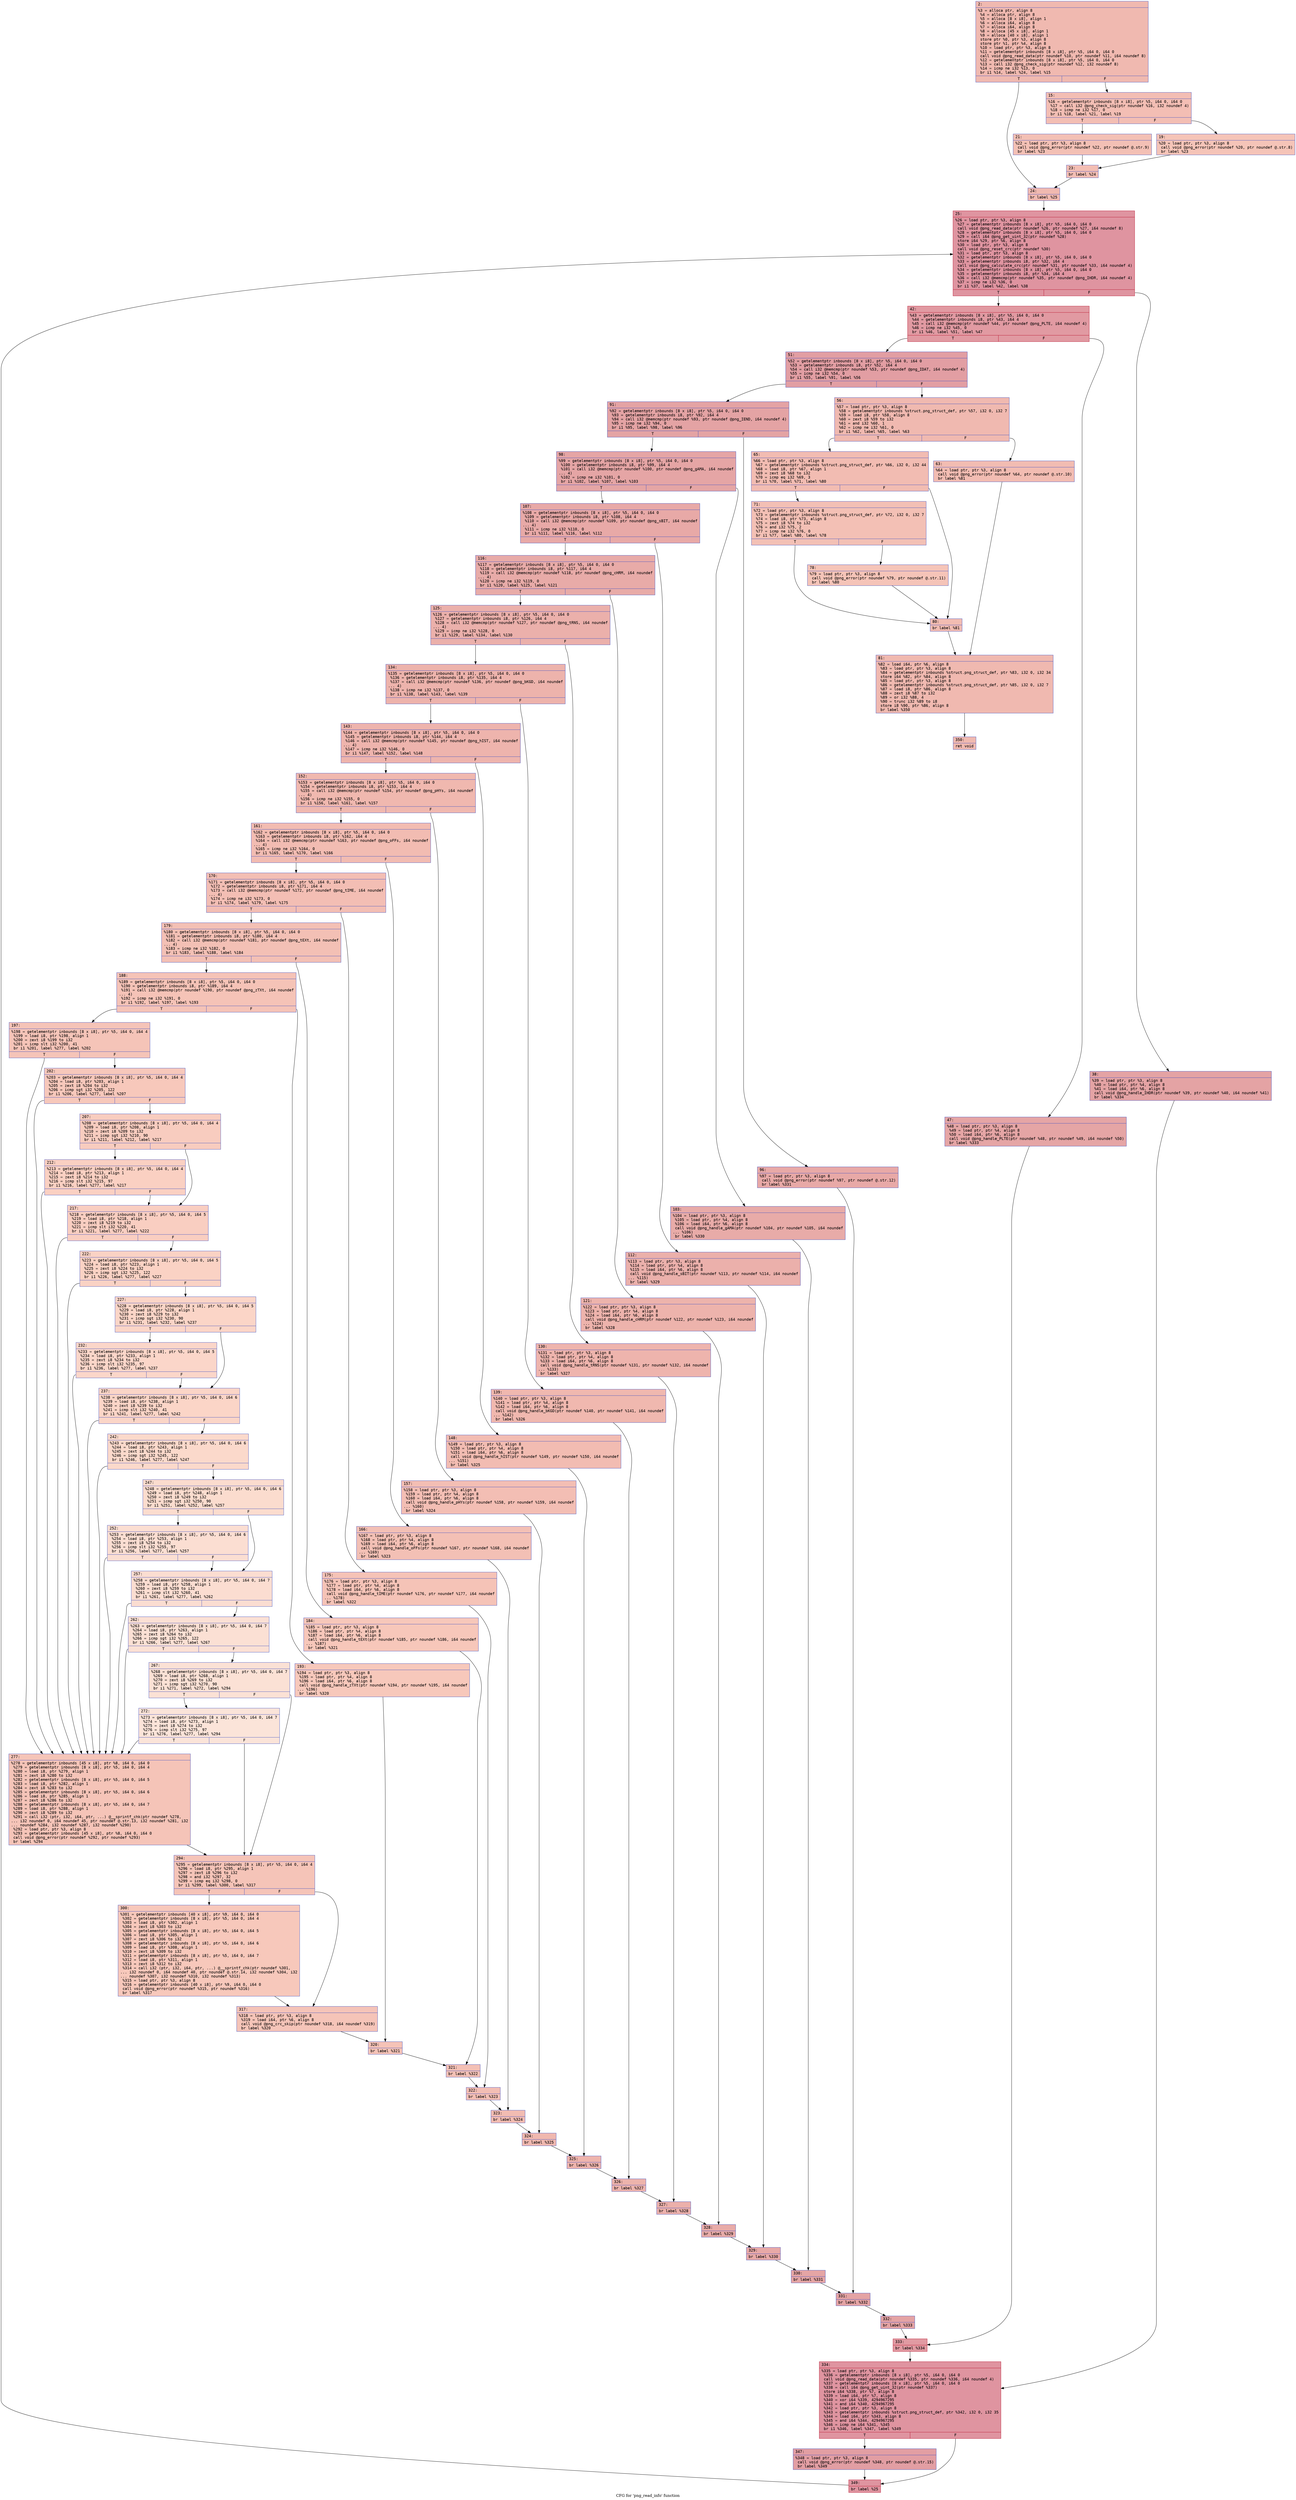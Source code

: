 digraph "CFG for 'png_read_info' function" {
	label="CFG for 'png_read_info' function";

	Node0x600001c02c10 [shape=record,color="#3d50c3ff", style=filled, fillcolor="#de614d70" fontname="Courier",label="{2:\l|  %3 = alloca ptr, align 8\l  %4 = alloca ptr, align 8\l  %5 = alloca [8 x i8], align 1\l  %6 = alloca i64, align 8\l  %7 = alloca i64, align 8\l  %8 = alloca [45 x i8], align 1\l  %9 = alloca [40 x i8], align 1\l  store ptr %0, ptr %3, align 8\l  store ptr %1, ptr %4, align 8\l  %10 = load ptr, ptr %3, align 8\l  %11 = getelementptr inbounds [8 x i8], ptr %5, i64 0, i64 0\l  call void @png_read_data(ptr noundef %10, ptr noundef %11, i64 noundef 8)\l  %12 = getelementptr inbounds [8 x i8], ptr %5, i64 0, i64 0\l  %13 = call i32 @png_check_sig(ptr noundef %12, i32 noundef 8)\l  %14 = icmp ne i32 %13, 0\l  br i1 %14, label %24, label %15\l|{<s0>T|<s1>F}}"];
	Node0x600001c02c10:s0 -> Node0x600001c02da0[tooltip="2 -> 24\nProbability 62.50%" ];
	Node0x600001c02c10:s1 -> Node0x600001c02c60[tooltip="2 -> 15\nProbability 37.50%" ];
	Node0x600001c02c60 [shape=record,color="#3d50c3ff", style=filled, fillcolor="#e36c5570" fontname="Courier",label="{15:\l|  %16 = getelementptr inbounds [8 x i8], ptr %5, i64 0, i64 0\l  %17 = call i32 @png_check_sig(ptr noundef %16, i32 noundef 4)\l  %18 = icmp ne i32 %17, 0\l  br i1 %18, label %21, label %19\l|{<s0>T|<s1>F}}"];
	Node0x600001c02c60:s0 -> Node0x600001c02d00[tooltip="15 -> 21\nProbability 62.50%" ];
	Node0x600001c02c60:s1 -> Node0x600001c02cb0[tooltip="15 -> 19\nProbability 37.50%" ];
	Node0x600001c02cb0 [shape=record,color="#3d50c3ff", style=filled, fillcolor="#e97a5f70" fontname="Courier",label="{19:\l|  %20 = load ptr, ptr %3, align 8\l  call void @png_error(ptr noundef %20, ptr noundef @.str.8)\l  br label %23\l}"];
	Node0x600001c02cb0 -> Node0x600001c02d50[tooltip="19 -> 23\nProbability 100.00%" ];
	Node0x600001c02d00 [shape=record,color="#3d50c3ff", style=filled, fillcolor="#e5705870" fontname="Courier",label="{21:\l|  %22 = load ptr, ptr %3, align 8\l  call void @png_error(ptr noundef %22, ptr noundef @.str.9)\l  br label %23\l}"];
	Node0x600001c02d00 -> Node0x600001c02d50[tooltip="21 -> 23\nProbability 100.00%" ];
	Node0x600001c02d50 [shape=record,color="#3d50c3ff", style=filled, fillcolor="#e36c5570" fontname="Courier",label="{23:\l|  br label %24\l}"];
	Node0x600001c02d50 -> Node0x600001c02da0[tooltip="23 -> 24\nProbability 100.00%" ];
	Node0x600001c02da0 [shape=record,color="#3d50c3ff", style=filled, fillcolor="#de614d70" fontname="Courier",label="{24:\l|  br label %25\l}"];
	Node0x600001c02da0 -> Node0x600001c02df0[tooltip="24 -> 25\nProbability 100.00%" ];
	Node0x600001c02df0 [shape=record,color="#b70d28ff", style=filled, fillcolor="#b70d2870" fontname="Courier",label="{25:\l|  %26 = load ptr, ptr %3, align 8\l  %27 = getelementptr inbounds [8 x i8], ptr %5, i64 0, i64 0\l  call void @png_read_data(ptr noundef %26, ptr noundef %27, i64 noundef 8)\l  %28 = getelementptr inbounds [8 x i8], ptr %5, i64 0, i64 0\l  %29 = call i64 @png_get_uint_32(ptr noundef %28)\l  store i64 %29, ptr %6, align 8\l  %30 = load ptr, ptr %3, align 8\l  call void @png_reset_crc(ptr noundef %30)\l  %31 = load ptr, ptr %3, align 8\l  %32 = getelementptr inbounds [8 x i8], ptr %5, i64 0, i64 0\l  %33 = getelementptr inbounds i8, ptr %32, i64 4\l  call void @png_calculate_crc(ptr noundef %31, ptr noundef %33, i64 noundef 4)\l  %34 = getelementptr inbounds [8 x i8], ptr %5, i64 0, i64 0\l  %35 = getelementptr inbounds i8, ptr %34, i64 4\l  %36 = call i32 @memcmp(ptr noundef %35, ptr noundef @png_IHDR, i64 noundef 4)\l  %37 = icmp ne i32 %36, 0\l  br i1 %37, label %42, label %38\l|{<s0>T|<s1>F}}"];
	Node0x600001c02df0:s0 -> Node0x600001c02e90[tooltip="25 -> 42\nProbability 62.50%" ];
	Node0x600001c02df0:s1 -> Node0x600001c02e40[tooltip="25 -> 38\nProbability 37.50%" ];
	Node0x600001c02e40 [shape=record,color="#3d50c3ff", style=filled, fillcolor="#c32e3170" fontname="Courier",label="{38:\l|  %39 = load ptr, ptr %3, align 8\l  %40 = load ptr, ptr %4, align 8\l  %41 = load i64, ptr %6, align 8\l  call void @png_handle_IHDR(ptr noundef %39, ptr noundef %40, i64 noundef %41)\l  br label %334\l}"];
	Node0x600001c02e40 -> Node0x600001c04410[tooltip="38 -> 334\nProbability 100.00%" ];
	Node0x600001c02e90 [shape=record,color="#b70d28ff", style=filled, fillcolor="#bb1b2c70" fontname="Courier",label="{42:\l|  %43 = getelementptr inbounds [8 x i8], ptr %5, i64 0, i64 0\l  %44 = getelementptr inbounds i8, ptr %43, i64 4\l  %45 = call i32 @memcmp(ptr noundef %44, ptr noundef @png_PLTE, i64 noundef 4)\l  %46 = icmp ne i32 %45, 0\l  br i1 %46, label %51, label %47\l|{<s0>T|<s1>F}}"];
	Node0x600001c02e90:s0 -> Node0x600001c02f30[tooltip="42 -> 51\nProbability 62.50%" ];
	Node0x600001c02e90:s1 -> Node0x600001c02ee0[tooltip="42 -> 47\nProbability 37.50%" ];
	Node0x600001c02ee0 [shape=record,color="#3d50c3ff", style=filled, fillcolor="#c5333470" fontname="Courier",label="{47:\l|  %48 = load ptr, ptr %3, align 8\l  %49 = load ptr, ptr %4, align 8\l  %50 = load i64, ptr %6, align 8\l  call void @png_handle_PLTE(ptr noundef %48, ptr noundef %49, i64 noundef %50)\l  br label %333\l}"];
	Node0x600001c02ee0 -> Node0x600001c043c0[tooltip="47 -> 333\nProbability 100.00%" ];
	Node0x600001c02f30 [shape=record,color="#3d50c3ff", style=filled, fillcolor="#be242e70" fontname="Courier",label="{51:\l|  %52 = getelementptr inbounds [8 x i8], ptr %5, i64 0, i64 0\l  %53 = getelementptr inbounds i8, ptr %52, i64 4\l  %54 = call i32 @memcmp(ptr noundef %53, ptr noundef @png_IDAT, i64 noundef 4)\l  %55 = icmp ne i32 %54, 0\l  br i1 %55, label %91, label %56\l|{<s0>T|<s1>F}}"];
	Node0x600001c02f30:s0 -> Node0x600001c031b0[tooltip="51 -> 91\nProbability 96.88%" ];
	Node0x600001c02f30:s1 -> Node0x600001c02f80[tooltip="51 -> 56\nProbability 3.12%" ];
	Node0x600001c02f80 [shape=record,color="#3d50c3ff", style=filled, fillcolor="#de614d70" fontname="Courier",label="{56:\l|  %57 = load ptr, ptr %3, align 8\l  %58 = getelementptr inbounds %struct.png_struct_def, ptr %57, i32 0, i32 7\l  %59 = load i8, ptr %58, align 8\l  %60 = zext i8 %59 to i32\l  %61 = and i32 %60, 1\l  %62 = icmp ne i32 %61, 0\l  br i1 %62, label %65, label %63\l|{<s0>T|<s1>F}}"];
	Node0x600001c02f80:s0 -> Node0x600001c03020[tooltip="56 -> 65\nProbability 50.00%" ];
	Node0x600001c02f80:s1 -> Node0x600001c02fd0[tooltip="56 -> 63\nProbability 50.00%" ];
	Node0x600001c02fd0 [shape=record,color="#3d50c3ff", style=filled, fillcolor="#e1675170" fontname="Courier",label="{63:\l|  %64 = load ptr, ptr %3, align 8\l  call void @png_error(ptr noundef %64, ptr noundef @.str.10)\l  br label %81\l}"];
	Node0x600001c02fd0 -> Node0x600001c03160[tooltip="63 -> 81\nProbability 100.00%" ];
	Node0x600001c03020 [shape=record,color="#3d50c3ff", style=filled, fillcolor="#e1675170" fontname="Courier",label="{65:\l|  %66 = load ptr, ptr %3, align 8\l  %67 = getelementptr inbounds %struct.png_struct_def, ptr %66, i32 0, i32 44\l  %68 = load i8, ptr %67, align 1\l  %69 = zext i8 %68 to i32\l  %70 = icmp eq i32 %69, 3\l  br i1 %70, label %71, label %80\l|{<s0>T|<s1>F}}"];
	Node0x600001c03020:s0 -> Node0x600001c03070[tooltip="65 -> 71\nProbability 50.00%" ];
	Node0x600001c03020:s1 -> Node0x600001c03110[tooltip="65 -> 80\nProbability 50.00%" ];
	Node0x600001c03070 [shape=record,color="#3d50c3ff", style=filled, fillcolor="#e5705870" fontname="Courier",label="{71:\l|  %72 = load ptr, ptr %3, align 8\l  %73 = getelementptr inbounds %struct.png_struct_def, ptr %72, i32 0, i32 7\l  %74 = load i8, ptr %73, align 8\l  %75 = zext i8 %74 to i32\l  %76 = and i32 %75, 2\l  %77 = icmp ne i32 %76, 0\l  br i1 %77, label %80, label %78\l|{<s0>T|<s1>F}}"];
	Node0x600001c03070:s0 -> Node0x600001c03110[tooltip="71 -> 80\nProbability 50.00%" ];
	Node0x600001c03070:s1 -> Node0x600001c030c0[tooltip="71 -> 78\nProbability 50.00%" ];
	Node0x600001c030c0 [shape=record,color="#3d50c3ff", style=filled, fillcolor="#e97a5f70" fontname="Courier",label="{78:\l|  %79 = load ptr, ptr %3, align 8\l  call void @png_error(ptr noundef %79, ptr noundef @.str.11)\l  br label %80\l}"];
	Node0x600001c030c0 -> Node0x600001c03110[tooltip="78 -> 80\nProbability 100.00%" ];
	Node0x600001c03110 [shape=record,color="#3d50c3ff", style=filled, fillcolor="#e1675170" fontname="Courier",label="{80:\l|  br label %81\l}"];
	Node0x600001c03110 -> Node0x600001c03160[tooltip="80 -> 81\nProbability 100.00%" ];
	Node0x600001c03160 [shape=record,color="#3d50c3ff", style=filled, fillcolor="#de614d70" fontname="Courier",label="{81:\l|  %82 = load i64, ptr %6, align 8\l  %83 = load ptr, ptr %3, align 8\l  %84 = getelementptr inbounds %struct.png_struct_def, ptr %83, i32 0, i32 34\l  store i64 %82, ptr %84, align 8\l  %85 = load ptr, ptr %3, align 8\l  %86 = getelementptr inbounds %struct.png_struct_def, ptr %85, i32 0, i32 7\l  %87 = load i8, ptr %86, align 8\l  %88 = zext i8 %87 to i32\l  %89 = or i32 %88, 4\l  %90 = trunc i32 %89 to i8\l  store i8 %90, ptr %86, align 8\l  br label %350\l}"];
	Node0x600001c03160 -> Node0x600001c04500[tooltip="81 -> 350\nProbability 100.00%" ];
	Node0x600001c031b0 [shape=record,color="#3d50c3ff", style=filled, fillcolor="#c32e3170" fontname="Courier",label="{91:\l|  %92 = getelementptr inbounds [8 x i8], ptr %5, i64 0, i64 0\l  %93 = getelementptr inbounds i8, ptr %92, i64 4\l  %94 = call i32 @memcmp(ptr noundef %93, ptr noundef @png_IEND, i64 noundef 4)\l  %95 = icmp ne i32 %94, 0\l  br i1 %95, label %98, label %96\l|{<s0>T|<s1>F}}"];
	Node0x600001c031b0:s0 -> Node0x600001c03250[tooltip="91 -> 98\nProbability 62.50%" ];
	Node0x600001c031b0:s1 -> Node0x600001c03200[tooltip="91 -> 96\nProbability 37.50%" ];
	Node0x600001c03200 [shape=record,color="#3d50c3ff", style=filled, fillcolor="#ca3b3770" fontname="Courier",label="{96:\l|  %97 = load ptr, ptr %3, align 8\l  call void @png_error(ptr noundef %97, ptr noundef @.str.12)\l  br label %331\l}"];
	Node0x600001c03200 -> Node0x600001c04320[tooltip="96 -> 331\nProbability 100.00%" ];
	Node0x600001c03250 [shape=record,color="#3d50c3ff", style=filled, fillcolor="#c5333470" fontname="Courier",label="{98:\l|  %99 = getelementptr inbounds [8 x i8], ptr %5, i64 0, i64 0\l  %100 = getelementptr inbounds i8, ptr %99, i64 4\l  %101 = call i32 @memcmp(ptr noundef %100, ptr noundef @png_gAMA, i64 noundef\l... 4)\l  %102 = icmp ne i32 %101, 0\l  br i1 %102, label %107, label %103\l|{<s0>T|<s1>F}}"];
	Node0x600001c03250:s0 -> Node0x600001c032f0[tooltip="98 -> 107\nProbability 62.50%" ];
	Node0x600001c03250:s1 -> Node0x600001c032a0[tooltip="98 -> 103\nProbability 37.50%" ];
	Node0x600001c032a0 [shape=record,color="#3d50c3ff", style=filled, fillcolor="#cc403a70" fontname="Courier",label="{103:\l|  %104 = load ptr, ptr %3, align 8\l  %105 = load ptr, ptr %4, align 8\l  %106 = load i64, ptr %6, align 8\l  call void @png_handle_gAMA(ptr noundef %104, ptr noundef %105, i64 noundef\l... %106)\l  br label %330\l}"];
	Node0x600001c032a0 -> Node0x600001c042d0[tooltip="103 -> 330\nProbability 100.00%" ];
	Node0x600001c032f0 [shape=record,color="#3d50c3ff", style=filled, fillcolor="#ca3b3770" fontname="Courier",label="{107:\l|  %108 = getelementptr inbounds [8 x i8], ptr %5, i64 0, i64 0\l  %109 = getelementptr inbounds i8, ptr %108, i64 4\l  %110 = call i32 @memcmp(ptr noundef %109, ptr noundef @png_sBIT, i64 noundef\l... 4)\l  %111 = icmp ne i32 %110, 0\l  br i1 %111, label %116, label %112\l|{<s0>T|<s1>F}}"];
	Node0x600001c032f0:s0 -> Node0x600001c03390[tooltip="107 -> 116\nProbability 62.50%" ];
	Node0x600001c032f0:s1 -> Node0x600001c03340[tooltip="107 -> 112\nProbability 37.50%" ];
	Node0x600001c03340 [shape=record,color="#3d50c3ff", style=filled, fillcolor="#d24b4070" fontname="Courier",label="{112:\l|  %113 = load ptr, ptr %3, align 8\l  %114 = load ptr, ptr %4, align 8\l  %115 = load i64, ptr %6, align 8\l  call void @png_handle_sBIT(ptr noundef %113, ptr noundef %114, i64 noundef\l... %115)\l  br label %329\l}"];
	Node0x600001c03340 -> Node0x600001c04280[tooltip="112 -> 329\nProbability 100.00%" ];
	Node0x600001c03390 [shape=record,color="#3d50c3ff", style=filled, fillcolor="#cc403a70" fontname="Courier",label="{116:\l|  %117 = getelementptr inbounds [8 x i8], ptr %5, i64 0, i64 0\l  %118 = getelementptr inbounds i8, ptr %117, i64 4\l  %119 = call i32 @memcmp(ptr noundef %118, ptr noundef @png_cHRM, i64 noundef\l... 4)\l  %120 = icmp ne i32 %119, 0\l  br i1 %120, label %125, label %121\l|{<s0>T|<s1>F}}"];
	Node0x600001c03390:s0 -> Node0x600001c03430[tooltip="116 -> 125\nProbability 62.50%" ];
	Node0x600001c03390:s1 -> Node0x600001c033e0[tooltip="116 -> 121\nProbability 37.50%" ];
	Node0x600001c033e0 [shape=record,color="#3d50c3ff", style=filled, fillcolor="#d6524470" fontname="Courier",label="{121:\l|  %122 = load ptr, ptr %3, align 8\l  %123 = load ptr, ptr %4, align 8\l  %124 = load i64, ptr %6, align 8\l  call void @png_handle_cHRM(ptr noundef %122, ptr noundef %123, i64 noundef\l... %124)\l  br label %328\l}"];
	Node0x600001c033e0 -> Node0x600001c04230[tooltip="121 -> 328\nProbability 100.00%" ];
	Node0x600001c03430 [shape=record,color="#3d50c3ff", style=filled, fillcolor="#d24b4070" fontname="Courier",label="{125:\l|  %126 = getelementptr inbounds [8 x i8], ptr %5, i64 0, i64 0\l  %127 = getelementptr inbounds i8, ptr %126, i64 4\l  %128 = call i32 @memcmp(ptr noundef %127, ptr noundef @png_tRNS, i64 noundef\l... 4)\l  %129 = icmp ne i32 %128, 0\l  br i1 %129, label %134, label %130\l|{<s0>T|<s1>F}}"];
	Node0x600001c03430:s0 -> Node0x600001c034d0[tooltip="125 -> 134\nProbability 62.50%" ];
	Node0x600001c03430:s1 -> Node0x600001c03480[tooltip="125 -> 130\nProbability 37.50%" ];
	Node0x600001c03480 [shape=record,color="#3d50c3ff", style=filled, fillcolor="#d8564670" fontname="Courier",label="{130:\l|  %131 = load ptr, ptr %3, align 8\l  %132 = load ptr, ptr %4, align 8\l  %133 = load i64, ptr %6, align 8\l  call void @png_handle_tRNS(ptr noundef %131, ptr noundef %132, i64 noundef\l... %133)\l  br label %327\l}"];
	Node0x600001c03480 -> Node0x600001c041e0[tooltip="130 -> 327\nProbability 100.00%" ];
	Node0x600001c034d0 [shape=record,color="#3d50c3ff", style=filled, fillcolor="#d6524470" fontname="Courier",label="{134:\l|  %135 = getelementptr inbounds [8 x i8], ptr %5, i64 0, i64 0\l  %136 = getelementptr inbounds i8, ptr %135, i64 4\l  %137 = call i32 @memcmp(ptr noundef %136, ptr noundef @png_bKGD, i64 noundef\l... 4)\l  %138 = icmp ne i32 %137, 0\l  br i1 %138, label %143, label %139\l|{<s0>T|<s1>F}}"];
	Node0x600001c034d0:s0 -> Node0x600001c03570[tooltip="134 -> 143\nProbability 62.50%" ];
	Node0x600001c034d0:s1 -> Node0x600001c03520[tooltip="134 -> 139\nProbability 37.50%" ];
	Node0x600001c03520 [shape=record,color="#3d50c3ff", style=filled, fillcolor="#dc5d4a70" fontname="Courier",label="{139:\l|  %140 = load ptr, ptr %3, align 8\l  %141 = load ptr, ptr %4, align 8\l  %142 = load i64, ptr %6, align 8\l  call void @png_handle_bKGD(ptr noundef %140, ptr noundef %141, i64 noundef\l... %142)\l  br label %326\l}"];
	Node0x600001c03520 -> Node0x600001c04190[tooltip="139 -> 326\nProbability 100.00%" ];
	Node0x600001c03570 [shape=record,color="#3d50c3ff", style=filled, fillcolor="#d8564670" fontname="Courier",label="{143:\l|  %144 = getelementptr inbounds [8 x i8], ptr %5, i64 0, i64 0\l  %145 = getelementptr inbounds i8, ptr %144, i64 4\l  %146 = call i32 @memcmp(ptr noundef %145, ptr noundef @png_hIST, i64 noundef\l... 4)\l  %147 = icmp ne i32 %146, 0\l  br i1 %147, label %152, label %148\l|{<s0>T|<s1>F}}"];
	Node0x600001c03570:s0 -> Node0x600001c03610[tooltip="143 -> 152\nProbability 62.50%" ];
	Node0x600001c03570:s1 -> Node0x600001c035c0[tooltip="143 -> 148\nProbability 37.50%" ];
	Node0x600001c035c0 [shape=record,color="#3d50c3ff", style=filled, fillcolor="#e1675170" fontname="Courier",label="{148:\l|  %149 = load ptr, ptr %3, align 8\l  %150 = load ptr, ptr %4, align 8\l  %151 = load i64, ptr %6, align 8\l  call void @png_handle_hIST(ptr noundef %149, ptr noundef %150, i64 noundef\l... %151)\l  br label %325\l}"];
	Node0x600001c035c0 -> Node0x600001c04140[tooltip="148 -> 325\nProbability 100.00%" ];
	Node0x600001c03610 [shape=record,color="#3d50c3ff", style=filled, fillcolor="#dc5d4a70" fontname="Courier",label="{152:\l|  %153 = getelementptr inbounds [8 x i8], ptr %5, i64 0, i64 0\l  %154 = getelementptr inbounds i8, ptr %153, i64 4\l  %155 = call i32 @memcmp(ptr noundef %154, ptr noundef @png_pHYs, i64 noundef\l... 4)\l  %156 = icmp ne i32 %155, 0\l  br i1 %156, label %161, label %157\l|{<s0>T|<s1>F}}"];
	Node0x600001c03610:s0 -> Node0x600001c036b0[tooltip="152 -> 161\nProbability 62.50%" ];
	Node0x600001c03610:s1 -> Node0x600001c03660[tooltip="152 -> 157\nProbability 37.50%" ];
	Node0x600001c03660 [shape=record,color="#3d50c3ff", style=filled, fillcolor="#e36c5570" fontname="Courier",label="{157:\l|  %158 = load ptr, ptr %3, align 8\l  %159 = load ptr, ptr %4, align 8\l  %160 = load i64, ptr %6, align 8\l  call void @png_handle_pHYs(ptr noundef %158, ptr noundef %159, i64 noundef\l... %160)\l  br label %324\l}"];
	Node0x600001c03660 -> Node0x600001c040f0[tooltip="157 -> 324\nProbability 100.00%" ];
	Node0x600001c036b0 [shape=record,color="#3d50c3ff", style=filled, fillcolor="#e1675170" fontname="Courier",label="{161:\l|  %162 = getelementptr inbounds [8 x i8], ptr %5, i64 0, i64 0\l  %163 = getelementptr inbounds i8, ptr %162, i64 4\l  %164 = call i32 @memcmp(ptr noundef %163, ptr noundef @png_oFFs, i64 noundef\l... 4)\l  %165 = icmp ne i32 %164, 0\l  br i1 %165, label %170, label %166\l|{<s0>T|<s1>F}}"];
	Node0x600001c036b0:s0 -> Node0x600001c03750[tooltip="161 -> 170\nProbability 62.50%" ];
	Node0x600001c036b0:s1 -> Node0x600001c03700[tooltip="161 -> 166\nProbability 37.50%" ];
	Node0x600001c03700 [shape=record,color="#3d50c3ff", style=filled, fillcolor="#e5705870" fontname="Courier",label="{166:\l|  %167 = load ptr, ptr %3, align 8\l  %168 = load ptr, ptr %4, align 8\l  %169 = load i64, ptr %6, align 8\l  call void @png_handle_oFFs(ptr noundef %167, ptr noundef %168, i64 noundef\l... %169)\l  br label %323\l}"];
	Node0x600001c03700 -> Node0x600001c040a0[tooltip="166 -> 323\nProbability 100.00%" ];
	Node0x600001c03750 [shape=record,color="#3d50c3ff", style=filled, fillcolor="#e36c5570" fontname="Courier",label="{170:\l|  %171 = getelementptr inbounds [8 x i8], ptr %5, i64 0, i64 0\l  %172 = getelementptr inbounds i8, ptr %171, i64 4\l  %173 = call i32 @memcmp(ptr noundef %172, ptr noundef @png_tIME, i64 noundef\l... 4)\l  %174 = icmp ne i32 %173, 0\l  br i1 %174, label %179, label %175\l|{<s0>T|<s1>F}}"];
	Node0x600001c03750:s0 -> Node0x600001c037f0[tooltip="170 -> 179\nProbability 62.50%" ];
	Node0x600001c03750:s1 -> Node0x600001c037a0[tooltip="170 -> 175\nProbability 37.50%" ];
	Node0x600001c037a0 [shape=record,color="#3d50c3ff", style=filled, fillcolor="#e8765c70" fontname="Courier",label="{175:\l|  %176 = load ptr, ptr %3, align 8\l  %177 = load ptr, ptr %4, align 8\l  %178 = load i64, ptr %6, align 8\l  call void @png_handle_tIME(ptr noundef %176, ptr noundef %177, i64 noundef\l... %178)\l  br label %322\l}"];
	Node0x600001c037a0 -> Node0x600001c04050[tooltip="175 -> 322\nProbability 100.00%" ];
	Node0x600001c037f0 [shape=record,color="#3d50c3ff", style=filled, fillcolor="#e5705870" fontname="Courier",label="{179:\l|  %180 = getelementptr inbounds [8 x i8], ptr %5, i64 0, i64 0\l  %181 = getelementptr inbounds i8, ptr %180, i64 4\l  %182 = call i32 @memcmp(ptr noundef %181, ptr noundef @png_tEXt, i64 noundef\l... 4)\l  %183 = icmp ne i32 %182, 0\l  br i1 %183, label %188, label %184\l|{<s0>T|<s1>F}}"];
	Node0x600001c037f0:s0 -> Node0x600001c03890[tooltip="179 -> 188\nProbability 62.50%" ];
	Node0x600001c037f0:s1 -> Node0x600001c03840[tooltip="179 -> 184\nProbability 37.50%" ];
	Node0x600001c03840 [shape=record,color="#3d50c3ff", style=filled, fillcolor="#ec7f6370" fontname="Courier",label="{184:\l|  %185 = load ptr, ptr %3, align 8\l  %186 = load ptr, ptr %4, align 8\l  %187 = load i64, ptr %6, align 8\l  call void @png_handle_tEXt(ptr noundef %185, ptr noundef %186, i64 noundef\l... %187)\l  br label %321\l}"];
	Node0x600001c03840 -> Node0x600001c04000[tooltip="184 -> 321\nProbability 100.00%" ];
	Node0x600001c03890 [shape=record,color="#3d50c3ff", style=filled, fillcolor="#e8765c70" fontname="Courier",label="{188:\l|  %189 = getelementptr inbounds [8 x i8], ptr %5, i64 0, i64 0\l  %190 = getelementptr inbounds i8, ptr %189, i64 4\l  %191 = call i32 @memcmp(ptr noundef %190, ptr noundef @png_zTXt, i64 noundef\l... 4)\l  %192 = icmp ne i32 %191, 0\l  br i1 %192, label %197, label %193\l|{<s0>T|<s1>F}}"];
	Node0x600001c03890:s0 -> Node0x600001c03930[tooltip="188 -> 197\nProbability 62.50%" ];
	Node0x600001c03890:s1 -> Node0x600001c038e0[tooltip="188 -> 193\nProbability 37.50%" ];
	Node0x600001c038e0 [shape=record,color="#3d50c3ff", style=filled, fillcolor="#ed836670" fontname="Courier",label="{193:\l|  %194 = load ptr, ptr %3, align 8\l  %195 = load ptr, ptr %4, align 8\l  %196 = load i64, ptr %6, align 8\l  call void @png_handle_zTXt(ptr noundef %194, ptr noundef %195, i64 noundef\l... %196)\l  br label %320\l}"];
	Node0x600001c038e0 -> Node0x600001c03f70[tooltip="193 -> 320\nProbability 100.00%" ];
	Node0x600001c03930 [shape=record,color="#3d50c3ff", style=filled, fillcolor="#e97a5f70" fontname="Courier",label="{197:\l|  %198 = getelementptr inbounds [8 x i8], ptr %5, i64 0, i64 4\l  %199 = load i8, ptr %198, align 1\l  %200 = zext i8 %199 to i32\l  %201 = icmp slt i32 %200, 41\l  br i1 %201, label %277, label %202\l|{<s0>T|<s1>F}}"];
	Node0x600001c03930:s0 -> Node0x600001c03e30[tooltip="197 -> 277\nProbability 50.00%" ];
	Node0x600001c03930:s1 -> Node0x600001c03980[tooltip="197 -> 202\nProbability 50.00%" ];
	Node0x600001c03980 [shape=record,color="#3d50c3ff", style=filled, fillcolor="#ed836670" fontname="Courier",label="{202:\l|  %203 = getelementptr inbounds [8 x i8], ptr %5, i64 0, i64 4\l  %204 = load i8, ptr %203, align 1\l  %205 = zext i8 %204 to i32\l  %206 = icmp sgt i32 %205, 122\l  br i1 %206, label %277, label %207\l|{<s0>T|<s1>F}}"];
	Node0x600001c03980:s0 -> Node0x600001c03e30[tooltip="202 -> 277\nProbability 50.00%" ];
	Node0x600001c03980:s1 -> Node0x600001c039d0[tooltip="202 -> 207\nProbability 50.00%" ];
	Node0x600001c039d0 [shape=record,color="#3d50c3ff", style=filled, fillcolor="#f08b6e70" fontname="Courier",label="{207:\l|  %208 = getelementptr inbounds [8 x i8], ptr %5, i64 0, i64 4\l  %209 = load i8, ptr %208, align 1\l  %210 = zext i8 %209 to i32\l  %211 = icmp sgt i32 %210, 90\l  br i1 %211, label %212, label %217\l|{<s0>T|<s1>F}}"];
	Node0x600001c039d0:s0 -> Node0x600001c03a20[tooltip="207 -> 212\nProbability 50.00%" ];
	Node0x600001c039d0:s1 -> Node0x600001c03a70[tooltip="207 -> 217\nProbability 50.00%" ];
	Node0x600001c03a20 [shape=record,color="#3d50c3ff", style=filled, fillcolor="#f3947570" fontname="Courier",label="{212:\l|  %213 = getelementptr inbounds [8 x i8], ptr %5, i64 0, i64 4\l  %214 = load i8, ptr %213, align 1\l  %215 = zext i8 %214 to i32\l  %216 = icmp slt i32 %215, 97\l  br i1 %216, label %277, label %217\l|{<s0>T|<s1>F}}"];
	Node0x600001c03a20:s0 -> Node0x600001c03e30[tooltip="212 -> 277\nProbability 50.00%" ];
	Node0x600001c03a20:s1 -> Node0x600001c03a70[tooltip="212 -> 217\nProbability 50.00%" ];
	Node0x600001c03a70 [shape=record,color="#3d50c3ff", style=filled, fillcolor="#f2907270" fontname="Courier",label="{217:\l|  %218 = getelementptr inbounds [8 x i8], ptr %5, i64 0, i64 5\l  %219 = load i8, ptr %218, align 1\l  %220 = zext i8 %219 to i32\l  %221 = icmp slt i32 %220, 41\l  br i1 %221, label %277, label %222\l|{<s0>T|<s1>F}}"];
	Node0x600001c03a70:s0 -> Node0x600001c03e30[tooltip="217 -> 277\nProbability 50.00%" ];
	Node0x600001c03a70:s1 -> Node0x600001c03ac0[tooltip="217 -> 222\nProbability 50.00%" ];
	Node0x600001c03ac0 [shape=record,color="#3d50c3ff", style=filled, fillcolor="#f4987a70" fontname="Courier",label="{222:\l|  %223 = getelementptr inbounds [8 x i8], ptr %5, i64 0, i64 5\l  %224 = load i8, ptr %223, align 1\l  %225 = zext i8 %224 to i32\l  %226 = icmp sgt i32 %225, 122\l  br i1 %226, label %277, label %227\l|{<s0>T|<s1>F}}"];
	Node0x600001c03ac0:s0 -> Node0x600001c03e30[tooltip="222 -> 277\nProbability 50.00%" ];
	Node0x600001c03ac0:s1 -> Node0x600001c03b10[tooltip="222 -> 227\nProbability 50.00%" ];
	Node0x600001c03b10 [shape=record,color="#3d50c3ff", style=filled, fillcolor="#f5a08170" fontname="Courier",label="{227:\l|  %228 = getelementptr inbounds [8 x i8], ptr %5, i64 0, i64 5\l  %229 = load i8, ptr %228, align 1\l  %230 = zext i8 %229 to i32\l  %231 = icmp sgt i32 %230, 90\l  br i1 %231, label %232, label %237\l|{<s0>T|<s1>F}}"];
	Node0x600001c03b10:s0 -> Node0x600001c03b60[tooltip="227 -> 232\nProbability 50.00%" ];
	Node0x600001c03b10:s1 -> Node0x600001c03bb0[tooltip="227 -> 237\nProbability 50.00%" ];
	Node0x600001c03b60 [shape=record,color="#3d50c3ff", style=filled, fillcolor="#f6a38570" fontname="Courier",label="{232:\l|  %233 = getelementptr inbounds [8 x i8], ptr %5, i64 0, i64 5\l  %234 = load i8, ptr %233, align 1\l  %235 = zext i8 %234 to i32\l  %236 = icmp slt i32 %235, 97\l  br i1 %236, label %277, label %237\l|{<s0>T|<s1>F}}"];
	Node0x600001c03b60:s0 -> Node0x600001c03e30[tooltip="232 -> 277\nProbability 50.00%" ];
	Node0x600001c03b60:s1 -> Node0x600001c03bb0[tooltip="232 -> 237\nProbability 50.00%" ];
	Node0x600001c03bb0 [shape=record,color="#3d50c3ff", style=filled, fillcolor="#f5a08170" fontname="Courier",label="{237:\l|  %238 = getelementptr inbounds [8 x i8], ptr %5, i64 0, i64 6\l  %239 = load i8, ptr %238, align 1\l  %240 = zext i8 %239 to i32\l  %241 = icmp slt i32 %240, 41\l  br i1 %241, label %277, label %242\l|{<s0>T|<s1>F}}"];
	Node0x600001c03bb0:s0 -> Node0x600001c03e30[tooltip="237 -> 277\nProbability 50.00%" ];
	Node0x600001c03bb0:s1 -> Node0x600001c03c00[tooltip="237 -> 242\nProbability 50.00%" ];
	Node0x600001c03c00 [shape=record,color="#3d50c3ff", style=filled, fillcolor="#f7a88970" fontname="Courier",label="{242:\l|  %243 = getelementptr inbounds [8 x i8], ptr %5, i64 0, i64 6\l  %244 = load i8, ptr %243, align 1\l  %245 = zext i8 %244 to i32\l  %246 = icmp sgt i32 %245, 122\l  br i1 %246, label %277, label %247\l|{<s0>T|<s1>F}}"];
	Node0x600001c03c00:s0 -> Node0x600001c03e30[tooltip="242 -> 277\nProbability 50.00%" ];
	Node0x600001c03c00:s1 -> Node0x600001c03c50[tooltip="242 -> 247\nProbability 50.00%" ];
	Node0x600001c03c50 [shape=record,color="#3d50c3ff", style=filled, fillcolor="#f7af9170" fontname="Courier",label="{247:\l|  %248 = getelementptr inbounds [8 x i8], ptr %5, i64 0, i64 6\l  %249 = load i8, ptr %248, align 1\l  %250 = zext i8 %249 to i32\l  %251 = icmp sgt i32 %250, 90\l  br i1 %251, label %252, label %257\l|{<s0>T|<s1>F}}"];
	Node0x600001c03c50:s0 -> Node0x600001c03ca0[tooltip="247 -> 252\nProbability 50.00%" ];
	Node0x600001c03c50:s1 -> Node0x600001c03cf0[tooltip="247 -> 257\nProbability 50.00%" ];
	Node0x600001c03ca0 [shape=record,color="#3d50c3ff", style=filled, fillcolor="#f7b59970" fontname="Courier",label="{252:\l|  %253 = getelementptr inbounds [8 x i8], ptr %5, i64 0, i64 6\l  %254 = load i8, ptr %253, align 1\l  %255 = zext i8 %254 to i32\l  %256 = icmp slt i32 %255, 97\l  br i1 %256, label %277, label %257\l|{<s0>T|<s1>F}}"];
	Node0x600001c03ca0:s0 -> Node0x600001c03e30[tooltip="252 -> 277\nProbability 50.00%" ];
	Node0x600001c03ca0:s1 -> Node0x600001c03cf0[tooltip="252 -> 257\nProbability 50.00%" ];
	Node0x600001c03cf0 [shape=record,color="#3d50c3ff", style=filled, fillcolor="#f7b39670" fontname="Courier",label="{257:\l|  %258 = getelementptr inbounds [8 x i8], ptr %5, i64 0, i64 7\l  %259 = load i8, ptr %258, align 1\l  %260 = zext i8 %259 to i32\l  %261 = icmp slt i32 %260, 41\l  br i1 %261, label %277, label %262\l|{<s0>T|<s1>F}}"];
	Node0x600001c03cf0:s0 -> Node0x600001c03e30[tooltip="257 -> 277\nProbability 50.00%" ];
	Node0x600001c03cf0:s1 -> Node0x600001c03d40[tooltip="257 -> 262\nProbability 50.00%" ];
	Node0x600001c03d40 [shape=record,color="#3d50c3ff", style=filled, fillcolor="#f7b99e70" fontname="Courier",label="{262:\l|  %263 = getelementptr inbounds [8 x i8], ptr %5, i64 0, i64 7\l  %264 = load i8, ptr %263, align 1\l  %265 = zext i8 %264 to i32\l  %266 = icmp sgt i32 %265, 122\l  br i1 %266, label %277, label %267\l|{<s0>T|<s1>F}}"];
	Node0x600001c03d40:s0 -> Node0x600001c03e30[tooltip="262 -> 277\nProbability 50.00%" ];
	Node0x600001c03d40:s1 -> Node0x600001c03d90[tooltip="262 -> 267\nProbability 50.00%" ];
	Node0x600001c03d90 [shape=record,color="#3d50c3ff", style=filled, fillcolor="#f7bca170" fontname="Courier",label="{267:\l|  %268 = getelementptr inbounds [8 x i8], ptr %5, i64 0, i64 7\l  %269 = load i8, ptr %268, align 1\l  %270 = zext i8 %269 to i32\l  %271 = icmp sgt i32 %270, 90\l  br i1 %271, label %272, label %294\l|{<s0>T|<s1>F}}"];
	Node0x600001c03d90:s0 -> Node0x600001c03de0[tooltip="267 -> 272\nProbability 50.00%" ];
	Node0x600001c03d90:s1 -> Node0x600001c03e80[tooltip="267 -> 294\nProbability 50.00%" ];
	Node0x600001c03de0 [shape=record,color="#3d50c3ff", style=filled, fillcolor="#f5c1a970" fontname="Courier",label="{272:\l|  %273 = getelementptr inbounds [8 x i8], ptr %5, i64 0, i64 7\l  %274 = load i8, ptr %273, align 1\l  %275 = zext i8 %274 to i32\l  %276 = icmp slt i32 %275, 97\l  br i1 %276, label %277, label %294\l|{<s0>T|<s1>F}}"];
	Node0x600001c03de0:s0 -> Node0x600001c03e30[tooltip="272 -> 277\nProbability 50.00%" ];
	Node0x600001c03de0:s1 -> Node0x600001c03e80[tooltip="272 -> 294\nProbability 50.00%" ];
	Node0x600001c03e30 [shape=record,color="#3d50c3ff", style=filled, fillcolor="#e97a5f70" fontname="Courier",label="{277:\l|  %278 = getelementptr inbounds [45 x i8], ptr %8, i64 0, i64 0\l  %279 = getelementptr inbounds [8 x i8], ptr %5, i64 0, i64 4\l  %280 = load i8, ptr %279, align 1\l  %281 = zext i8 %280 to i32\l  %282 = getelementptr inbounds [8 x i8], ptr %5, i64 0, i64 5\l  %283 = load i8, ptr %282, align 1\l  %284 = zext i8 %283 to i32\l  %285 = getelementptr inbounds [8 x i8], ptr %5, i64 0, i64 6\l  %286 = load i8, ptr %285, align 1\l  %287 = zext i8 %286 to i32\l  %288 = getelementptr inbounds [8 x i8], ptr %5, i64 0, i64 7\l  %289 = load i8, ptr %288, align 1\l  %290 = zext i8 %289 to i32\l  %291 = call i32 (ptr, i32, i64, ptr, ...) @__sprintf_chk(ptr noundef %278,\l... i32 noundef 0, i64 noundef 45, ptr noundef @.str.13, i32 noundef %281, i32\l... noundef %284, i32 noundef %287, i32 noundef %290)\l  %292 = load ptr, ptr %3, align 8\l  %293 = getelementptr inbounds [45 x i8], ptr %8, i64 0, i64 0\l  call void @png_error(ptr noundef %292, ptr noundef %293)\l  br label %294\l}"];
	Node0x600001c03e30 -> Node0x600001c03e80[tooltip="277 -> 294\nProbability 100.00%" ];
	Node0x600001c03e80 [shape=record,color="#3d50c3ff", style=filled, fillcolor="#e97a5f70" fontname="Courier",label="{294:\l|  %295 = getelementptr inbounds [8 x i8], ptr %5, i64 0, i64 4\l  %296 = load i8, ptr %295, align 1\l  %297 = zext i8 %296 to i32\l  %298 = and i32 %297, 32\l  %299 = icmp eq i32 %298, 0\l  br i1 %299, label %300, label %317\l|{<s0>T|<s1>F}}"];
	Node0x600001c03e80:s0 -> Node0x600001c03ed0[tooltip="294 -> 300\nProbability 50.00%" ];
	Node0x600001c03e80:s1 -> Node0x600001c03f20[tooltip="294 -> 317\nProbability 50.00%" ];
	Node0x600001c03ed0 [shape=record,color="#3d50c3ff", style=filled, fillcolor="#ed836670" fontname="Courier",label="{300:\l|  %301 = getelementptr inbounds [40 x i8], ptr %9, i64 0, i64 0\l  %302 = getelementptr inbounds [8 x i8], ptr %5, i64 0, i64 4\l  %303 = load i8, ptr %302, align 1\l  %304 = zext i8 %303 to i32\l  %305 = getelementptr inbounds [8 x i8], ptr %5, i64 0, i64 5\l  %306 = load i8, ptr %305, align 1\l  %307 = zext i8 %306 to i32\l  %308 = getelementptr inbounds [8 x i8], ptr %5, i64 0, i64 6\l  %309 = load i8, ptr %308, align 1\l  %310 = zext i8 %309 to i32\l  %311 = getelementptr inbounds [8 x i8], ptr %5, i64 0, i64 7\l  %312 = load i8, ptr %311, align 1\l  %313 = zext i8 %312 to i32\l  %314 = call i32 (ptr, i32, i64, ptr, ...) @__sprintf_chk(ptr noundef %301,\l... i32 noundef 0, i64 noundef 40, ptr noundef @.str.14, i32 noundef %304, i32\l... noundef %307, i32 noundef %310, i32 noundef %313)\l  %315 = load ptr, ptr %3, align 8\l  %316 = getelementptr inbounds [40 x i8], ptr %9, i64 0, i64 0\l  call void @png_error(ptr noundef %315, ptr noundef %316)\l  br label %317\l}"];
	Node0x600001c03ed0 -> Node0x600001c03f20[tooltip="300 -> 317\nProbability 100.00%" ];
	Node0x600001c03f20 [shape=record,color="#3d50c3ff", style=filled, fillcolor="#e97a5f70" fontname="Courier",label="{317:\l|  %318 = load ptr, ptr %3, align 8\l  %319 = load i64, ptr %6, align 8\l  call void @png_crc_skip(ptr noundef %318, i64 noundef %319)\l  br label %320\l}"];
	Node0x600001c03f20 -> Node0x600001c03f70[tooltip="317 -> 320\nProbability 100.00%" ];
	Node0x600001c03f70 [shape=record,color="#3d50c3ff", style=filled, fillcolor="#e8765c70" fontname="Courier",label="{320:\l|  br label %321\l}"];
	Node0x600001c03f70 -> Node0x600001c04000[tooltip="320 -> 321\nProbability 100.00%" ];
	Node0x600001c04000 [shape=record,color="#3d50c3ff", style=filled, fillcolor="#e5705870" fontname="Courier",label="{321:\l|  br label %322\l}"];
	Node0x600001c04000 -> Node0x600001c04050[tooltip="321 -> 322\nProbability 100.00%" ];
	Node0x600001c04050 [shape=record,color="#3d50c3ff", style=filled, fillcolor="#e36c5570" fontname="Courier",label="{322:\l|  br label %323\l}"];
	Node0x600001c04050 -> Node0x600001c040a0[tooltip="322 -> 323\nProbability 100.00%" ];
	Node0x600001c040a0 [shape=record,color="#3d50c3ff", style=filled, fillcolor="#e1675170" fontname="Courier",label="{323:\l|  br label %324\l}"];
	Node0x600001c040a0 -> Node0x600001c040f0[tooltip="323 -> 324\nProbability 100.00%" ];
	Node0x600001c040f0 [shape=record,color="#3d50c3ff", style=filled, fillcolor="#dc5d4a70" fontname="Courier",label="{324:\l|  br label %325\l}"];
	Node0x600001c040f0 -> Node0x600001c04140[tooltip="324 -> 325\nProbability 100.00%" ];
	Node0x600001c04140 [shape=record,color="#3d50c3ff", style=filled, fillcolor="#d8564670" fontname="Courier",label="{325:\l|  br label %326\l}"];
	Node0x600001c04140 -> Node0x600001c04190[tooltip="325 -> 326\nProbability 100.00%" ];
	Node0x600001c04190 [shape=record,color="#3d50c3ff", style=filled, fillcolor="#d6524470" fontname="Courier",label="{326:\l|  br label %327\l}"];
	Node0x600001c04190 -> Node0x600001c041e0[tooltip="326 -> 327\nProbability 100.00%" ];
	Node0x600001c041e0 [shape=record,color="#3d50c3ff", style=filled, fillcolor="#d24b4070" fontname="Courier",label="{327:\l|  br label %328\l}"];
	Node0x600001c041e0 -> Node0x600001c04230[tooltip="327 -> 328\nProbability 100.00%" ];
	Node0x600001c04230 [shape=record,color="#3d50c3ff", style=filled, fillcolor="#cc403a70" fontname="Courier",label="{328:\l|  br label %329\l}"];
	Node0x600001c04230 -> Node0x600001c04280[tooltip="328 -> 329\nProbability 100.00%" ];
	Node0x600001c04280 [shape=record,color="#3d50c3ff", style=filled, fillcolor="#ca3b3770" fontname="Courier",label="{329:\l|  br label %330\l}"];
	Node0x600001c04280 -> Node0x600001c042d0[tooltip="329 -> 330\nProbability 100.00%" ];
	Node0x600001c042d0 [shape=record,color="#3d50c3ff", style=filled, fillcolor="#c5333470" fontname="Courier",label="{330:\l|  br label %331\l}"];
	Node0x600001c042d0 -> Node0x600001c04320[tooltip="330 -> 331\nProbability 100.00%" ];
	Node0x600001c04320 [shape=record,color="#3d50c3ff", style=filled, fillcolor="#c32e3170" fontname="Courier",label="{331:\l|  br label %332\l}"];
	Node0x600001c04320 -> Node0x600001c04370[tooltip="331 -> 332\nProbability 100.00%" ];
	Node0x600001c04370 [shape=record,color="#3d50c3ff", style=filled, fillcolor="#c32e3170" fontname="Courier",label="{332:\l|  br label %333\l}"];
	Node0x600001c04370 -> Node0x600001c043c0[tooltip="332 -> 333\nProbability 100.00%" ];
	Node0x600001c043c0 [shape=record,color="#b70d28ff", style=filled, fillcolor="#bb1b2c70" fontname="Courier",label="{333:\l|  br label %334\l}"];
	Node0x600001c043c0 -> Node0x600001c04410[tooltip="333 -> 334\nProbability 100.00%" ];
	Node0x600001c04410 [shape=record,color="#b70d28ff", style=filled, fillcolor="#b70d2870" fontname="Courier",label="{334:\l|  %335 = load ptr, ptr %3, align 8\l  %336 = getelementptr inbounds [8 x i8], ptr %5, i64 0, i64 0\l  call void @png_read_data(ptr noundef %335, ptr noundef %336, i64 noundef 4)\l  %337 = getelementptr inbounds [8 x i8], ptr %5, i64 0, i64 0\l  %338 = call i64 @png_get_uint_32(ptr noundef %337)\l  store i64 %338, ptr %7, align 8\l  %339 = load i64, ptr %7, align 8\l  %340 = xor i64 %339, 4294967295\l  %341 = and i64 %340, 4294967295\l  %342 = load ptr, ptr %3, align 8\l  %343 = getelementptr inbounds %struct.png_struct_def, ptr %342, i32 0, i32 35\l  %344 = load i64, ptr %343, align 8\l  %345 = and i64 %344, 4294967295\l  %346 = icmp ne i64 %341, %345\l  br i1 %346, label %347, label %349\l|{<s0>T|<s1>F}}"];
	Node0x600001c04410:s0 -> Node0x600001c04460[tooltip="334 -> 347\nProbability 50.00%" ];
	Node0x600001c04410:s1 -> Node0x600001c044b0[tooltip="334 -> 349\nProbability 50.00%" ];
	Node0x600001c04460 [shape=record,color="#3d50c3ff", style=filled, fillcolor="#be242e70" fontname="Courier",label="{347:\l|  %348 = load ptr, ptr %3, align 8\l  call void @png_error(ptr noundef %348, ptr noundef @.str.15)\l  br label %349\l}"];
	Node0x600001c04460 -> Node0x600001c044b0[tooltip="347 -> 349\nProbability 100.00%" ];
	Node0x600001c044b0 [shape=record,color="#b70d28ff", style=filled, fillcolor="#b70d2870" fontname="Courier",label="{349:\l|  br label %25\l}"];
	Node0x600001c044b0 -> Node0x600001c02df0[tooltip="349 -> 25\nProbability 100.00%" ];
	Node0x600001c04500 [shape=record,color="#3d50c3ff", style=filled, fillcolor="#de614d70" fontname="Courier",label="{350:\l|  ret void\l}"];
}

